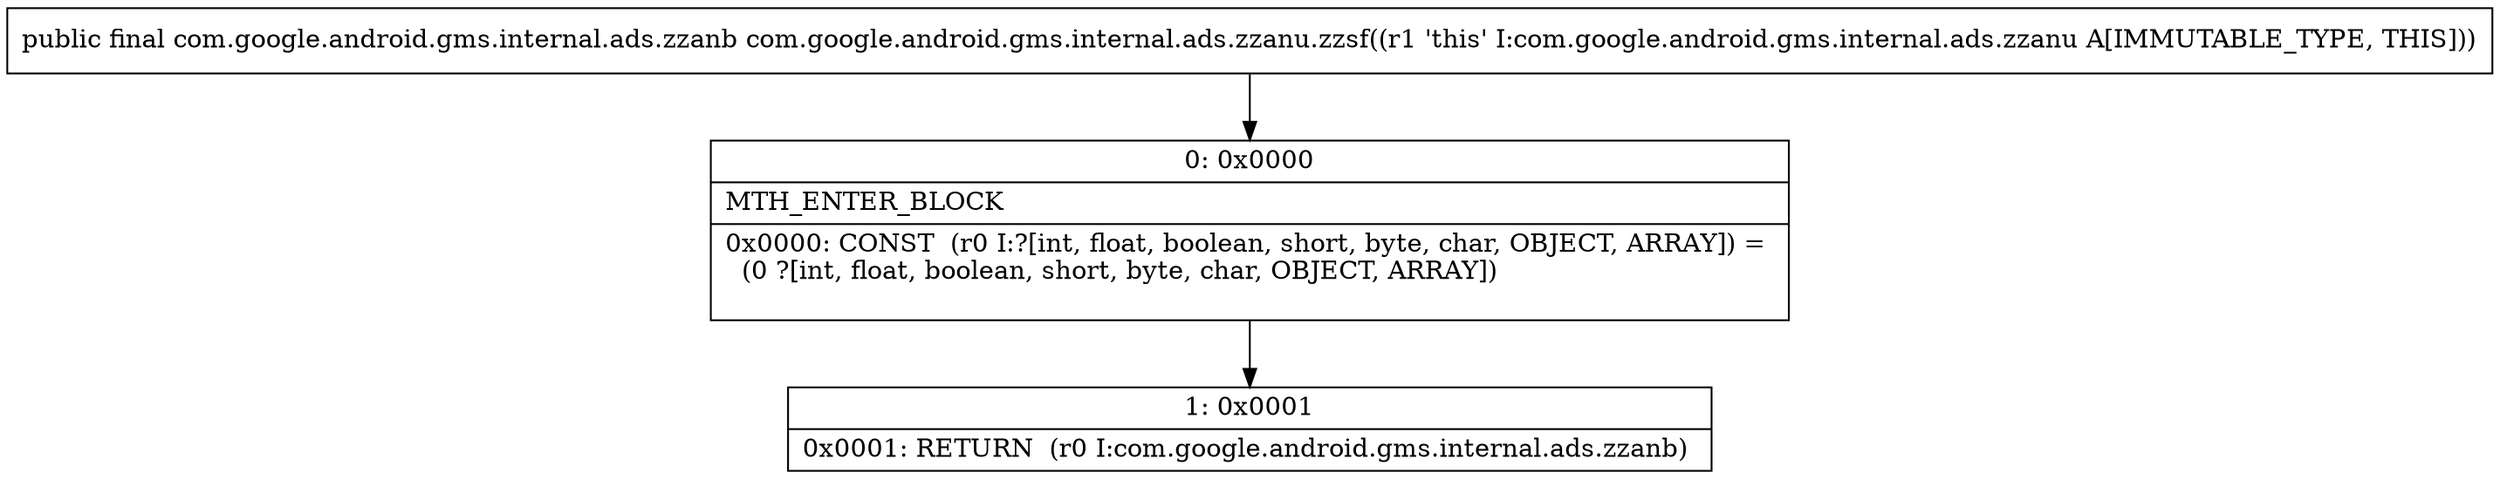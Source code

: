 digraph "CFG forcom.google.android.gms.internal.ads.zzanu.zzsf()Lcom\/google\/android\/gms\/internal\/ads\/zzanb;" {
Node_0 [shape=record,label="{0\:\ 0x0000|MTH_ENTER_BLOCK\l|0x0000: CONST  (r0 I:?[int, float, boolean, short, byte, char, OBJECT, ARRAY]) = \l  (0 ?[int, float, boolean, short, byte, char, OBJECT, ARRAY])\l \l}"];
Node_1 [shape=record,label="{1\:\ 0x0001|0x0001: RETURN  (r0 I:com.google.android.gms.internal.ads.zzanb) \l}"];
MethodNode[shape=record,label="{public final com.google.android.gms.internal.ads.zzanb com.google.android.gms.internal.ads.zzanu.zzsf((r1 'this' I:com.google.android.gms.internal.ads.zzanu A[IMMUTABLE_TYPE, THIS])) }"];
MethodNode -> Node_0;
Node_0 -> Node_1;
}

